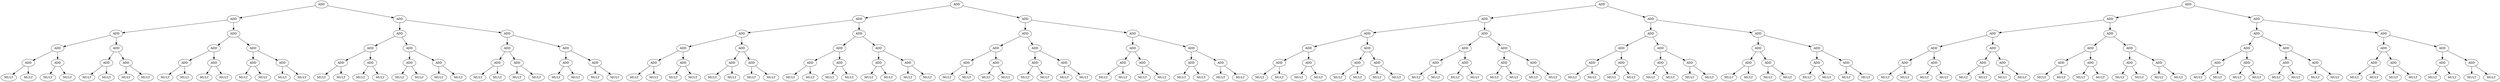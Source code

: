 strict digraph  {
0[label=ADD];
1[label=ADD];
2[label=ADD];
3[label=ADD];
4[label=ADD];
5[label=ADD];
6[label=ADD];
7[label=ADD];
8[label=ADD];
9[label=ADD];
10[label=ADD];
11[label=ADD];
12[label=ADD];
13[label=ADD];
14[label=ADD];
15[label=ADD];
16[label=ADD];
17[label=ADD];
18[label=ADD];
19[label=ADD];
20[label=ADD];
21[label=ADD];
22[label=ADD];
23[label=ADD];
24[label=ADD];
25[label=ADD];
26[label=ADD];
27[label=ADD];
28[label=ADD];
29[label=ADD];
30[label=ADD];
31[label=MULT];
32[label=MULT];
33[label=MULT];
34[label=MULT];
35[label=MULT];
36[label=MULT];
37[label=MULT];
38[label=MULT];
39[label=MULT];
40[label=MULT];
41[label=MULT];
42[label=MULT];
43[label=MULT];
44[label=MULT];
45[label=MULT];
46[label=MULT];
47[label=MULT];
48[label=MULT];
49[label=MULT];
50[label=MULT];
51[label=MULT];
52[label=MULT];
53[label=MULT];
54[label=MULT];
55[label=MULT];
56[label=MULT];
57[label=MULT];
58[label=MULT];
59[label=MULT];
60[label=MULT];
61[label=MULT];
62[label=MULT];
63[label=ADD];
64[label=ADD];
65[label=ADD];
66[label=ADD];
67[label=ADD];
68[label=ADD];
69[label=ADD];
70[label=ADD];
71[label=ADD];
72[label=ADD];
73[label=ADD];
74[label=ADD];
75[label=ADD];
76[label=ADD];
77[label=ADD];
78[label=ADD];
79[label=ADD];
80[label=ADD];
81[label=ADD];
82[label=ADD];
83[label=ADD];
84[label=ADD];
85[label=ADD];
86[label=ADD];
87[label=ADD];
88[label=ADD];
89[label=ADD];
90[label=ADD];
91[label=ADD];
92[label=ADD];
93[label=ADD];
94[label=MULT];
95[label=MULT];
96[label=MULT];
97[label=MULT];
98[label=MULT];
99[label=MULT];
100[label=MULT];
101[label=MULT];
102[label=MULT];
103[label=MULT];
104[label=MULT];
105[label=MULT];
106[label=MULT];
107[label=MULT];
108[label=MULT];
109[label=MULT];
110[label=MULT];
111[label=MULT];
112[label=MULT];
113[label=MULT];
114[label=MULT];
115[label=MULT];
116[label=MULT];
117[label=MULT];
118[label=MULT];
119[label=MULT];
120[label=MULT];
121[label=MULT];
122[label=MULT];
123[label=MULT];
124[label=MULT];
125[label=MULT];
126[label=ADD];
127[label=ADD];
128[label=ADD];
129[label=ADD];
130[label=ADD];
131[label=ADD];
132[label=ADD];
133[label=ADD];
134[label=ADD];
135[label=ADD];
136[label=ADD];
137[label=ADD];
138[label=ADD];
139[label=ADD];
140[label=ADD];
141[label=ADD];
142[label=ADD];
143[label=ADD];
144[label=ADD];
145[label=ADD];
146[label=ADD];
147[label=ADD];
148[label=ADD];
149[label=ADD];
150[label=ADD];
151[label=ADD];
152[label=ADD];
153[label=ADD];
154[label=ADD];
155[label=ADD];
156[label=ADD];
157[label=MULT];
158[label=MULT];
159[label=MULT];
160[label=MULT];
161[label=MULT];
162[label=MULT];
163[label=MULT];
164[label=MULT];
165[label=MULT];
166[label=MULT];
167[label=MULT];
168[label=MULT];
169[label=MULT];
170[label=MULT];
171[label=MULT];
172[label=MULT];
173[label=MULT];
174[label=MULT];
175[label=MULT];
176[label=MULT];
177[label=MULT];
178[label=MULT];
179[label=MULT];
180[label=MULT];
181[label=MULT];
182[label=MULT];
183[label=MULT];
184[label=MULT];
185[label=MULT];
186[label=MULT];
187[label=MULT];
188[label=MULT];
189[label=ADD];
190[label=ADD];
191[label=ADD];
192[label=ADD];
193[label=ADD];
194[label=ADD];
195[label=ADD];
196[label=ADD];
197[label=ADD];
198[label=ADD];
199[label=ADD];
200[label=ADD];
201[label=ADD];
202[label=ADD];
203[label=ADD];
204[label=ADD];
205[label=ADD];
206[label=ADD];
207[label=ADD];
208[label=ADD];
209[label=ADD];
210[label=ADD];
211[label=ADD];
212[label=ADD];
213[label=ADD];
214[label=ADD];
215[label=ADD];
216[label=ADD];
217[label=ADD];
218[label=ADD];
219[label=ADD];
220[label=MULT];
221[label=MULT];
222[label=MULT];
223[label=MULT];
224[label=MULT];
225[label=MULT];
226[label=MULT];
227[label=MULT];
228[label=MULT];
229[label=MULT];
230[label=MULT];
231[label=MULT];
232[label=MULT];
233[label=MULT];
234[label=MULT];
235[label=MULT];
236[label=MULT];
237[label=MULT];
238[label=MULT];
239[label=MULT];
240[label=MULT];
241[label=MULT];
242[label=MULT];
243[label=MULT];
244[label=MULT];
245[label=MULT];
246[label=MULT];
247[label=MULT];
248[label=MULT];
249[label=MULT];
250[label=MULT];
251[label=MULT];
0 -> 1;
0 -> 2;
1 -> 3;
1 -> 4;
2 -> 5;
2 -> 6;
3 -> 7;
3 -> 8;
4 -> 9;
4 -> 10;
5 -> 11;
5 -> 12;
6 -> 13;
6 -> 14;
7 -> 15;
7 -> 16;
8 -> 17;
8 -> 18;
9 -> 19;
9 -> 20;
10 -> 21;
10 -> 22;
11 -> 23;
11 -> 24;
12 -> 25;
12 -> 26;
13 -> 27;
13 -> 28;
14 -> 29;
14 -> 30;
15 -> 31;
15 -> 32;
16 -> 33;
16 -> 34;
17 -> 35;
17 -> 36;
18 -> 37;
18 -> 38;
19 -> 39;
19 -> 40;
20 -> 41;
20 -> 42;
21 -> 43;
21 -> 44;
22 -> 45;
22 -> 46;
23 -> 47;
23 -> 48;
24 -> 49;
24 -> 50;
25 -> 51;
25 -> 52;
26 -> 53;
26 -> 54;
27 -> 55;
27 -> 56;
28 -> 57;
28 -> 58;
29 -> 59;
29 -> 60;
30 -> 61;
30 -> 62;
63 -> 64;
63 -> 65;
64 -> 66;
64 -> 67;
65 -> 68;
65 -> 69;
66 -> 70;
66 -> 71;
67 -> 72;
67 -> 73;
68 -> 74;
68 -> 75;
69 -> 76;
69 -> 77;
70 -> 78;
70 -> 79;
71 -> 80;
71 -> 81;
72 -> 82;
72 -> 83;
73 -> 84;
73 -> 85;
74 -> 86;
74 -> 87;
75 -> 88;
75 -> 89;
76 -> 90;
76 -> 91;
77 -> 92;
77 -> 93;
78 -> 94;
78 -> 95;
79 -> 96;
79 -> 97;
80 -> 98;
80 -> 99;
81 -> 100;
81 -> 101;
82 -> 102;
82 -> 103;
83 -> 104;
83 -> 105;
84 -> 106;
84 -> 107;
85 -> 108;
85 -> 109;
86 -> 110;
86 -> 111;
87 -> 112;
87 -> 113;
88 -> 114;
88 -> 115;
89 -> 116;
89 -> 117;
90 -> 118;
90 -> 119;
91 -> 120;
91 -> 121;
92 -> 122;
92 -> 123;
93 -> 124;
93 -> 125;
126 -> 127;
126 -> 128;
127 -> 129;
127 -> 130;
128 -> 131;
128 -> 132;
129 -> 133;
129 -> 134;
130 -> 135;
130 -> 136;
131 -> 137;
131 -> 138;
132 -> 139;
132 -> 140;
133 -> 141;
133 -> 142;
134 -> 143;
134 -> 144;
135 -> 145;
135 -> 146;
136 -> 147;
136 -> 148;
137 -> 149;
137 -> 150;
138 -> 151;
138 -> 152;
139 -> 153;
139 -> 154;
140 -> 155;
140 -> 156;
141 -> 157;
141 -> 158;
142 -> 159;
142 -> 160;
143 -> 161;
143 -> 162;
144 -> 163;
144 -> 164;
145 -> 165;
145 -> 166;
146 -> 167;
146 -> 168;
147 -> 169;
147 -> 170;
148 -> 171;
148 -> 172;
149 -> 173;
149 -> 174;
150 -> 175;
150 -> 176;
151 -> 177;
151 -> 178;
152 -> 179;
152 -> 180;
153 -> 181;
153 -> 182;
154 -> 183;
154 -> 184;
155 -> 185;
155 -> 186;
156 -> 187;
156 -> 188;
189 -> 190;
189 -> 191;
190 -> 192;
190 -> 193;
191 -> 194;
191 -> 195;
192 -> 196;
192 -> 197;
193 -> 198;
193 -> 199;
194 -> 200;
194 -> 201;
195 -> 202;
195 -> 203;
196 -> 204;
196 -> 205;
197 -> 206;
197 -> 207;
198 -> 208;
198 -> 209;
199 -> 210;
199 -> 211;
200 -> 212;
200 -> 213;
201 -> 214;
201 -> 215;
202 -> 216;
202 -> 217;
203 -> 218;
203 -> 219;
204 -> 220;
204 -> 221;
205 -> 222;
205 -> 223;
206 -> 224;
206 -> 225;
207 -> 226;
207 -> 227;
208 -> 228;
208 -> 229;
209 -> 230;
209 -> 231;
210 -> 232;
210 -> 233;
211 -> 234;
211 -> 235;
212 -> 236;
212 -> 237;
213 -> 238;
213 -> 239;
214 -> 240;
214 -> 241;
215 -> 242;
215 -> 243;
216 -> 244;
216 -> 245;
217 -> 246;
217 -> 247;
218 -> 248;
218 -> 249;
219 -> 250;
219 -> 251;
}
